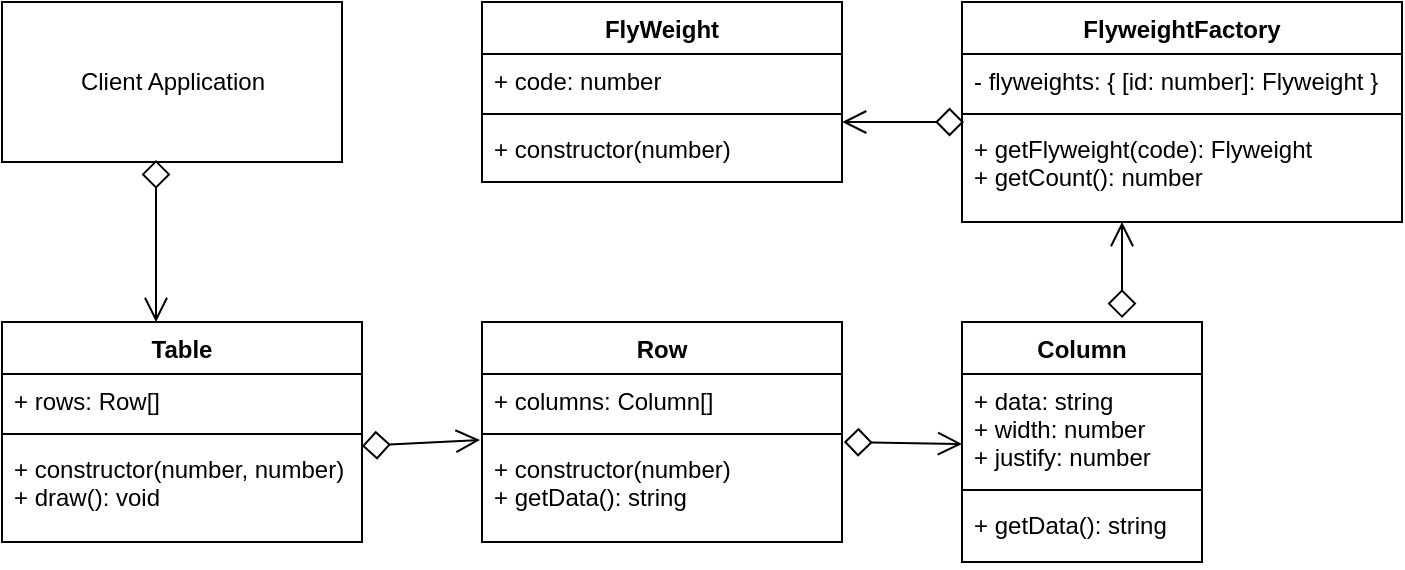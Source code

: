 <mxfile version="14.8.4" type="device"><diagram id="bFwAG9Rluyz6VNVoY-9k" name="Page-1"><mxGraphModel dx="868" dy="450" grid="1" gridSize="10" guides="1" tooltips="1" connect="1" arrows="1" fold="1" page="1" pageScale="1" pageWidth="827" pageHeight="1169" math="0" shadow="0"><root><mxCell id="0"/><mxCell id="1" parent="0"/><mxCell id="Jb8NffAbMSwC8qQattVy-1" value="Client Application" style="html=1;" vertex="1" parent="1"><mxGeometry x="40" y="40" width="170" height="80" as="geometry"/></mxCell><mxCell id="Jb8NffAbMSwC8qQattVy-2" value="Table" style="swimlane;fontStyle=1;align=center;verticalAlign=top;childLayout=stackLayout;horizontal=1;startSize=26;horizontalStack=0;resizeParent=1;resizeParentMax=0;resizeLast=0;collapsible=1;marginBottom=0;" vertex="1" parent="1"><mxGeometry x="40" y="200" width="180" height="110" as="geometry"/></mxCell><mxCell id="Jb8NffAbMSwC8qQattVy-3" value="+ rows: Row[]" style="text;strokeColor=none;fillColor=none;align=left;verticalAlign=top;spacingLeft=4;spacingRight=4;overflow=hidden;rotatable=0;points=[[0,0.5],[1,0.5]];portConstraint=eastwest;" vertex="1" parent="Jb8NffAbMSwC8qQattVy-2"><mxGeometry y="26" width="180" height="26" as="geometry"/></mxCell><mxCell id="Jb8NffAbMSwC8qQattVy-4" value="" style="line;strokeWidth=1;fillColor=none;align=left;verticalAlign=middle;spacingTop=-1;spacingLeft=3;spacingRight=3;rotatable=0;labelPosition=right;points=[];portConstraint=eastwest;" vertex="1" parent="Jb8NffAbMSwC8qQattVy-2"><mxGeometry y="52" width="180" height="8" as="geometry"/></mxCell><mxCell id="Jb8NffAbMSwC8qQattVy-5" value="+ constructor(number, number)&#10;+ draw(): void" style="text;strokeColor=none;fillColor=none;align=left;verticalAlign=top;spacingLeft=4;spacingRight=4;overflow=hidden;rotatable=0;points=[[0,0.5],[1,0.5]];portConstraint=eastwest;" vertex="1" parent="Jb8NffAbMSwC8qQattVy-2"><mxGeometry y="60" width="180" height="50" as="geometry"/></mxCell><mxCell id="Jb8NffAbMSwC8qQattVy-6" value="Row" style="swimlane;fontStyle=1;align=center;verticalAlign=top;childLayout=stackLayout;horizontal=1;startSize=26;horizontalStack=0;resizeParent=1;resizeParentMax=0;resizeLast=0;collapsible=1;marginBottom=0;" vertex="1" parent="1"><mxGeometry x="280" y="200" width="180" height="110" as="geometry"/></mxCell><mxCell id="Jb8NffAbMSwC8qQattVy-7" value="+ columns: Column[]" style="text;strokeColor=none;fillColor=none;align=left;verticalAlign=top;spacingLeft=4;spacingRight=4;overflow=hidden;rotatable=0;points=[[0,0.5],[1,0.5]];portConstraint=eastwest;" vertex="1" parent="Jb8NffAbMSwC8qQattVy-6"><mxGeometry y="26" width="180" height="26" as="geometry"/></mxCell><mxCell id="Jb8NffAbMSwC8qQattVy-8" value="" style="line;strokeWidth=1;fillColor=none;align=left;verticalAlign=middle;spacingTop=-1;spacingLeft=3;spacingRight=3;rotatable=0;labelPosition=right;points=[];portConstraint=eastwest;" vertex="1" parent="Jb8NffAbMSwC8qQattVy-6"><mxGeometry y="52" width="180" height="8" as="geometry"/></mxCell><mxCell id="Jb8NffAbMSwC8qQattVy-9" value="+ constructor(number)&#10;+ getData(): string" style="text;strokeColor=none;fillColor=none;align=left;verticalAlign=top;spacingLeft=4;spacingRight=4;overflow=hidden;rotatable=0;points=[[0,0.5],[1,0.5]];portConstraint=eastwest;" vertex="1" parent="Jb8NffAbMSwC8qQattVy-6"><mxGeometry y="60" width="180" height="50" as="geometry"/></mxCell><mxCell id="Jb8NffAbMSwC8qQattVy-10" value="Column" style="swimlane;fontStyle=1;align=center;verticalAlign=top;childLayout=stackLayout;horizontal=1;startSize=26;horizontalStack=0;resizeParent=1;resizeParentMax=0;resizeLast=0;collapsible=1;marginBottom=0;" vertex="1" parent="1"><mxGeometry x="520" y="200" width="120" height="120" as="geometry"/></mxCell><mxCell id="Jb8NffAbMSwC8qQattVy-11" value="+ data: string&#10;+ width: number&#10;+ justify: number" style="text;strokeColor=none;fillColor=none;align=left;verticalAlign=top;spacingLeft=4;spacingRight=4;overflow=hidden;rotatable=0;points=[[0,0.5],[1,0.5]];portConstraint=eastwest;" vertex="1" parent="Jb8NffAbMSwC8qQattVy-10"><mxGeometry y="26" width="120" height="54" as="geometry"/></mxCell><mxCell id="Jb8NffAbMSwC8qQattVy-12" value="" style="line;strokeWidth=1;fillColor=none;align=left;verticalAlign=middle;spacingTop=-1;spacingLeft=3;spacingRight=3;rotatable=0;labelPosition=right;points=[];portConstraint=eastwest;" vertex="1" parent="Jb8NffAbMSwC8qQattVy-10"><mxGeometry y="80" width="120" height="8" as="geometry"/></mxCell><mxCell id="Jb8NffAbMSwC8qQattVy-13" value="+ getData(): string" style="text;strokeColor=none;fillColor=none;align=left;verticalAlign=top;spacingLeft=4;spacingRight=4;overflow=hidden;rotatable=0;points=[[0,0.5],[1,0.5]];portConstraint=eastwest;" vertex="1" parent="Jb8NffAbMSwC8qQattVy-10"><mxGeometry y="88" width="120" height="32" as="geometry"/></mxCell><mxCell id="Jb8NffAbMSwC8qQattVy-14" value="FlyWeight" style="swimlane;fontStyle=1;align=center;verticalAlign=top;childLayout=stackLayout;horizontal=1;startSize=26;horizontalStack=0;resizeParent=1;resizeParentMax=0;resizeLast=0;collapsible=1;marginBottom=0;" vertex="1" parent="1"><mxGeometry x="280" y="40" width="180" height="90" as="geometry"/></mxCell><mxCell id="Jb8NffAbMSwC8qQattVy-15" value="+ code: number" style="text;strokeColor=none;fillColor=none;align=left;verticalAlign=top;spacingLeft=4;spacingRight=4;overflow=hidden;rotatable=0;points=[[0,0.5],[1,0.5]];portConstraint=eastwest;" vertex="1" parent="Jb8NffAbMSwC8qQattVy-14"><mxGeometry y="26" width="180" height="26" as="geometry"/></mxCell><mxCell id="Jb8NffAbMSwC8qQattVy-16" value="" style="line;strokeWidth=1;fillColor=none;align=left;verticalAlign=middle;spacingTop=-1;spacingLeft=3;spacingRight=3;rotatable=0;labelPosition=right;points=[];portConstraint=eastwest;" vertex="1" parent="Jb8NffAbMSwC8qQattVy-14"><mxGeometry y="52" width="180" height="8" as="geometry"/></mxCell><mxCell id="Jb8NffAbMSwC8qQattVy-17" value="+ constructor(number)" style="text;strokeColor=none;fillColor=none;align=left;verticalAlign=top;spacingLeft=4;spacingRight=4;overflow=hidden;rotatable=0;points=[[0,0.5],[1,0.5]];portConstraint=eastwest;" vertex="1" parent="Jb8NffAbMSwC8qQattVy-14"><mxGeometry y="60" width="180" height="30" as="geometry"/></mxCell><mxCell id="Jb8NffAbMSwC8qQattVy-18" value="FlyweightFactory" style="swimlane;fontStyle=1;align=center;verticalAlign=top;childLayout=stackLayout;horizontal=1;startSize=26;horizontalStack=0;resizeParent=1;resizeParentMax=0;resizeLast=0;collapsible=1;marginBottom=0;" vertex="1" parent="1"><mxGeometry x="520" y="40" width="220" height="110" as="geometry"/></mxCell><mxCell id="Jb8NffAbMSwC8qQattVy-19" value="- flyweights: { [id: number]: Flyweight }" style="text;strokeColor=none;fillColor=none;align=left;verticalAlign=top;spacingLeft=4;spacingRight=4;overflow=hidden;rotatable=0;points=[[0,0.5],[1,0.5]];portConstraint=eastwest;" vertex="1" parent="Jb8NffAbMSwC8qQattVy-18"><mxGeometry y="26" width="220" height="26" as="geometry"/></mxCell><mxCell id="Jb8NffAbMSwC8qQattVy-20" value="" style="line;strokeWidth=1;fillColor=none;align=left;verticalAlign=middle;spacingTop=-1;spacingLeft=3;spacingRight=3;rotatable=0;labelPosition=right;points=[];portConstraint=eastwest;" vertex="1" parent="Jb8NffAbMSwC8qQattVy-18"><mxGeometry y="52" width="220" height="8" as="geometry"/></mxCell><mxCell id="Jb8NffAbMSwC8qQattVy-21" value="+ getFlyweight(code): Flyweight&#10;+ getCount(): number" style="text;strokeColor=none;fillColor=none;align=left;verticalAlign=top;spacingLeft=4;spacingRight=4;overflow=hidden;rotatable=0;points=[[0,0.5],[1,0.5]];portConstraint=eastwest;" vertex="1" parent="Jb8NffAbMSwC8qQattVy-18"><mxGeometry y="60" width="220" height="50" as="geometry"/></mxCell><mxCell id="Jb8NffAbMSwC8qQattVy-22" value="" style="html=1;verticalAlign=bottom;startArrow=diamond;startFill=0;endArrow=open;startSize=12;endFill=0;endSize=10;" edge="1" parent="1"><mxGeometry width="60" relative="1" as="geometry"><mxPoint x="117" y="119" as="sourcePoint"/><mxPoint x="117" y="200" as="targetPoint"/></mxGeometry></mxCell><mxCell id="Jb8NffAbMSwC8qQattVy-23" value="" style="html=1;verticalAlign=bottom;startArrow=diamond;startFill=0;endArrow=open;startSize=12;endFill=0;endSize=10;exitX=1;exitY=0.04;exitDx=0;exitDy=0;exitPerimeter=0;" edge="1" parent="1" source="Jb8NffAbMSwC8qQattVy-5"><mxGeometry width="60" relative="1" as="geometry"><mxPoint x="127" y="129" as="sourcePoint"/><mxPoint x="279" y="259" as="targetPoint"/></mxGeometry></mxCell><mxCell id="Jb8NffAbMSwC8qQattVy-24" value="" style="html=1;verticalAlign=bottom;startArrow=diamond;startFill=0;endArrow=open;startSize=12;endFill=0;endSize=10;exitX=0.983;exitY=0;exitDx=0;exitDy=0;exitPerimeter=0;entryX=-0.033;entryY=0.648;entryDx=0;entryDy=0;entryPerimeter=0;" edge="1" parent="1"><mxGeometry width="60" relative="1" as="geometry"><mxPoint x="460.94" y="260" as="sourcePoint"/><mxPoint x="520.04" y="260.992" as="targetPoint"/></mxGeometry></mxCell><mxCell id="Jb8NffAbMSwC8qQattVy-25" value="" style="html=1;verticalAlign=bottom;startArrow=diamond;startFill=0;endArrow=open;startSize=12;endFill=0;endSize=10;" edge="1" parent="1"><mxGeometry width="60" relative="1" as="geometry"><mxPoint x="600" y="198" as="sourcePoint"/><mxPoint x="600" y="150" as="targetPoint"/></mxGeometry></mxCell><mxCell id="Jb8NffAbMSwC8qQattVy-26" value="" style="html=1;verticalAlign=bottom;startArrow=diamond;startFill=0;endArrow=open;startSize=12;endFill=0;endSize=10;exitX=0.009;exitY=0;exitDx=0;exitDy=0;exitPerimeter=0;entryX=1.006;entryY=0;entryDx=0;entryDy=0;entryPerimeter=0;" edge="1" parent="1"><mxGeometry width="60" relative="1" as="geometry"><mxPoint x="520.98" y="100" as="sourcePoint"/><mxPoint x="460.08" y="100" as="targetPoint"/></mxGeometry></mxCell></root></mxGraphModel></diagram></mxfile>